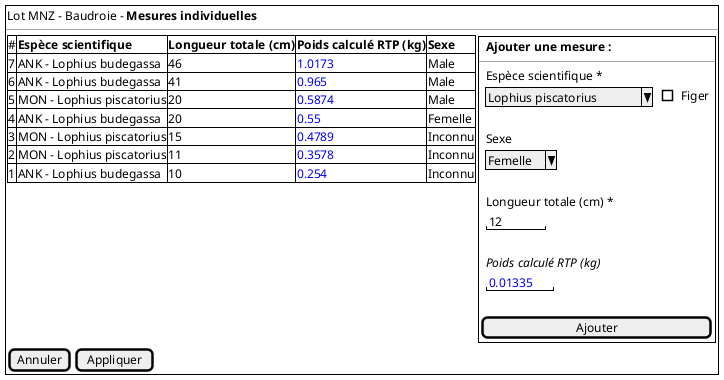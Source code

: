@startsalt
 {+
  { Lot MNZ - Baudroie - <b>Mesures individuelles }

  --

  {
	{#
      # | <b>Espèce scientifique | <b>Longueur totale (cm) | <b>Poids calculé RTP (kg) | <b>Sexe
      7 | ANK - Lophius budegassa   | 46 | <color:blue>1.0173 | Male
      6 | ANK - Lophius budegassa   | 41 | <color:blue>0.965  | Male
      5 | MON - Lophius piscatorius | 20 | <color:blue>0.5874 | Male
      4 | ANK - Lophius budegassa   | 20 | <color:blue>0.55   | Femelle
      3 | MON - Lophius piscatorius | 15 | <color:blue>0.4789 | Inconnu
      2 | MON - Lophius piscatorius | 11 | <color:blue>0.3578 | Inconnu
      1 | ANK - Lophius budegassa   | 10 | <color:blue>0.254  | Inconnu
    } |

    {
      {+
        { | . |  <b>Ajouter une mesure :  | . }
        --
        { | . | Espèce scientifique *  | . }
        { | . | ^Lophius piscatorius^   | .  | [ ] Figer }
        .
        { | . | Sexe  | . }
        { | . | ^Femelle^  }
        .
        { | . | Longueur totale (cm) * | .  }
        { | . | "   12  "  }
        .
        { | . | <i>Poids calculé RTP (kg)  | . }
        { | . | "<color:blue>0.01335 " | .  }
        .
        { [                     Ajouter] }
        }
     }
    }
    {[Annuler] | [Appliquer]}
  }
@endsalt
